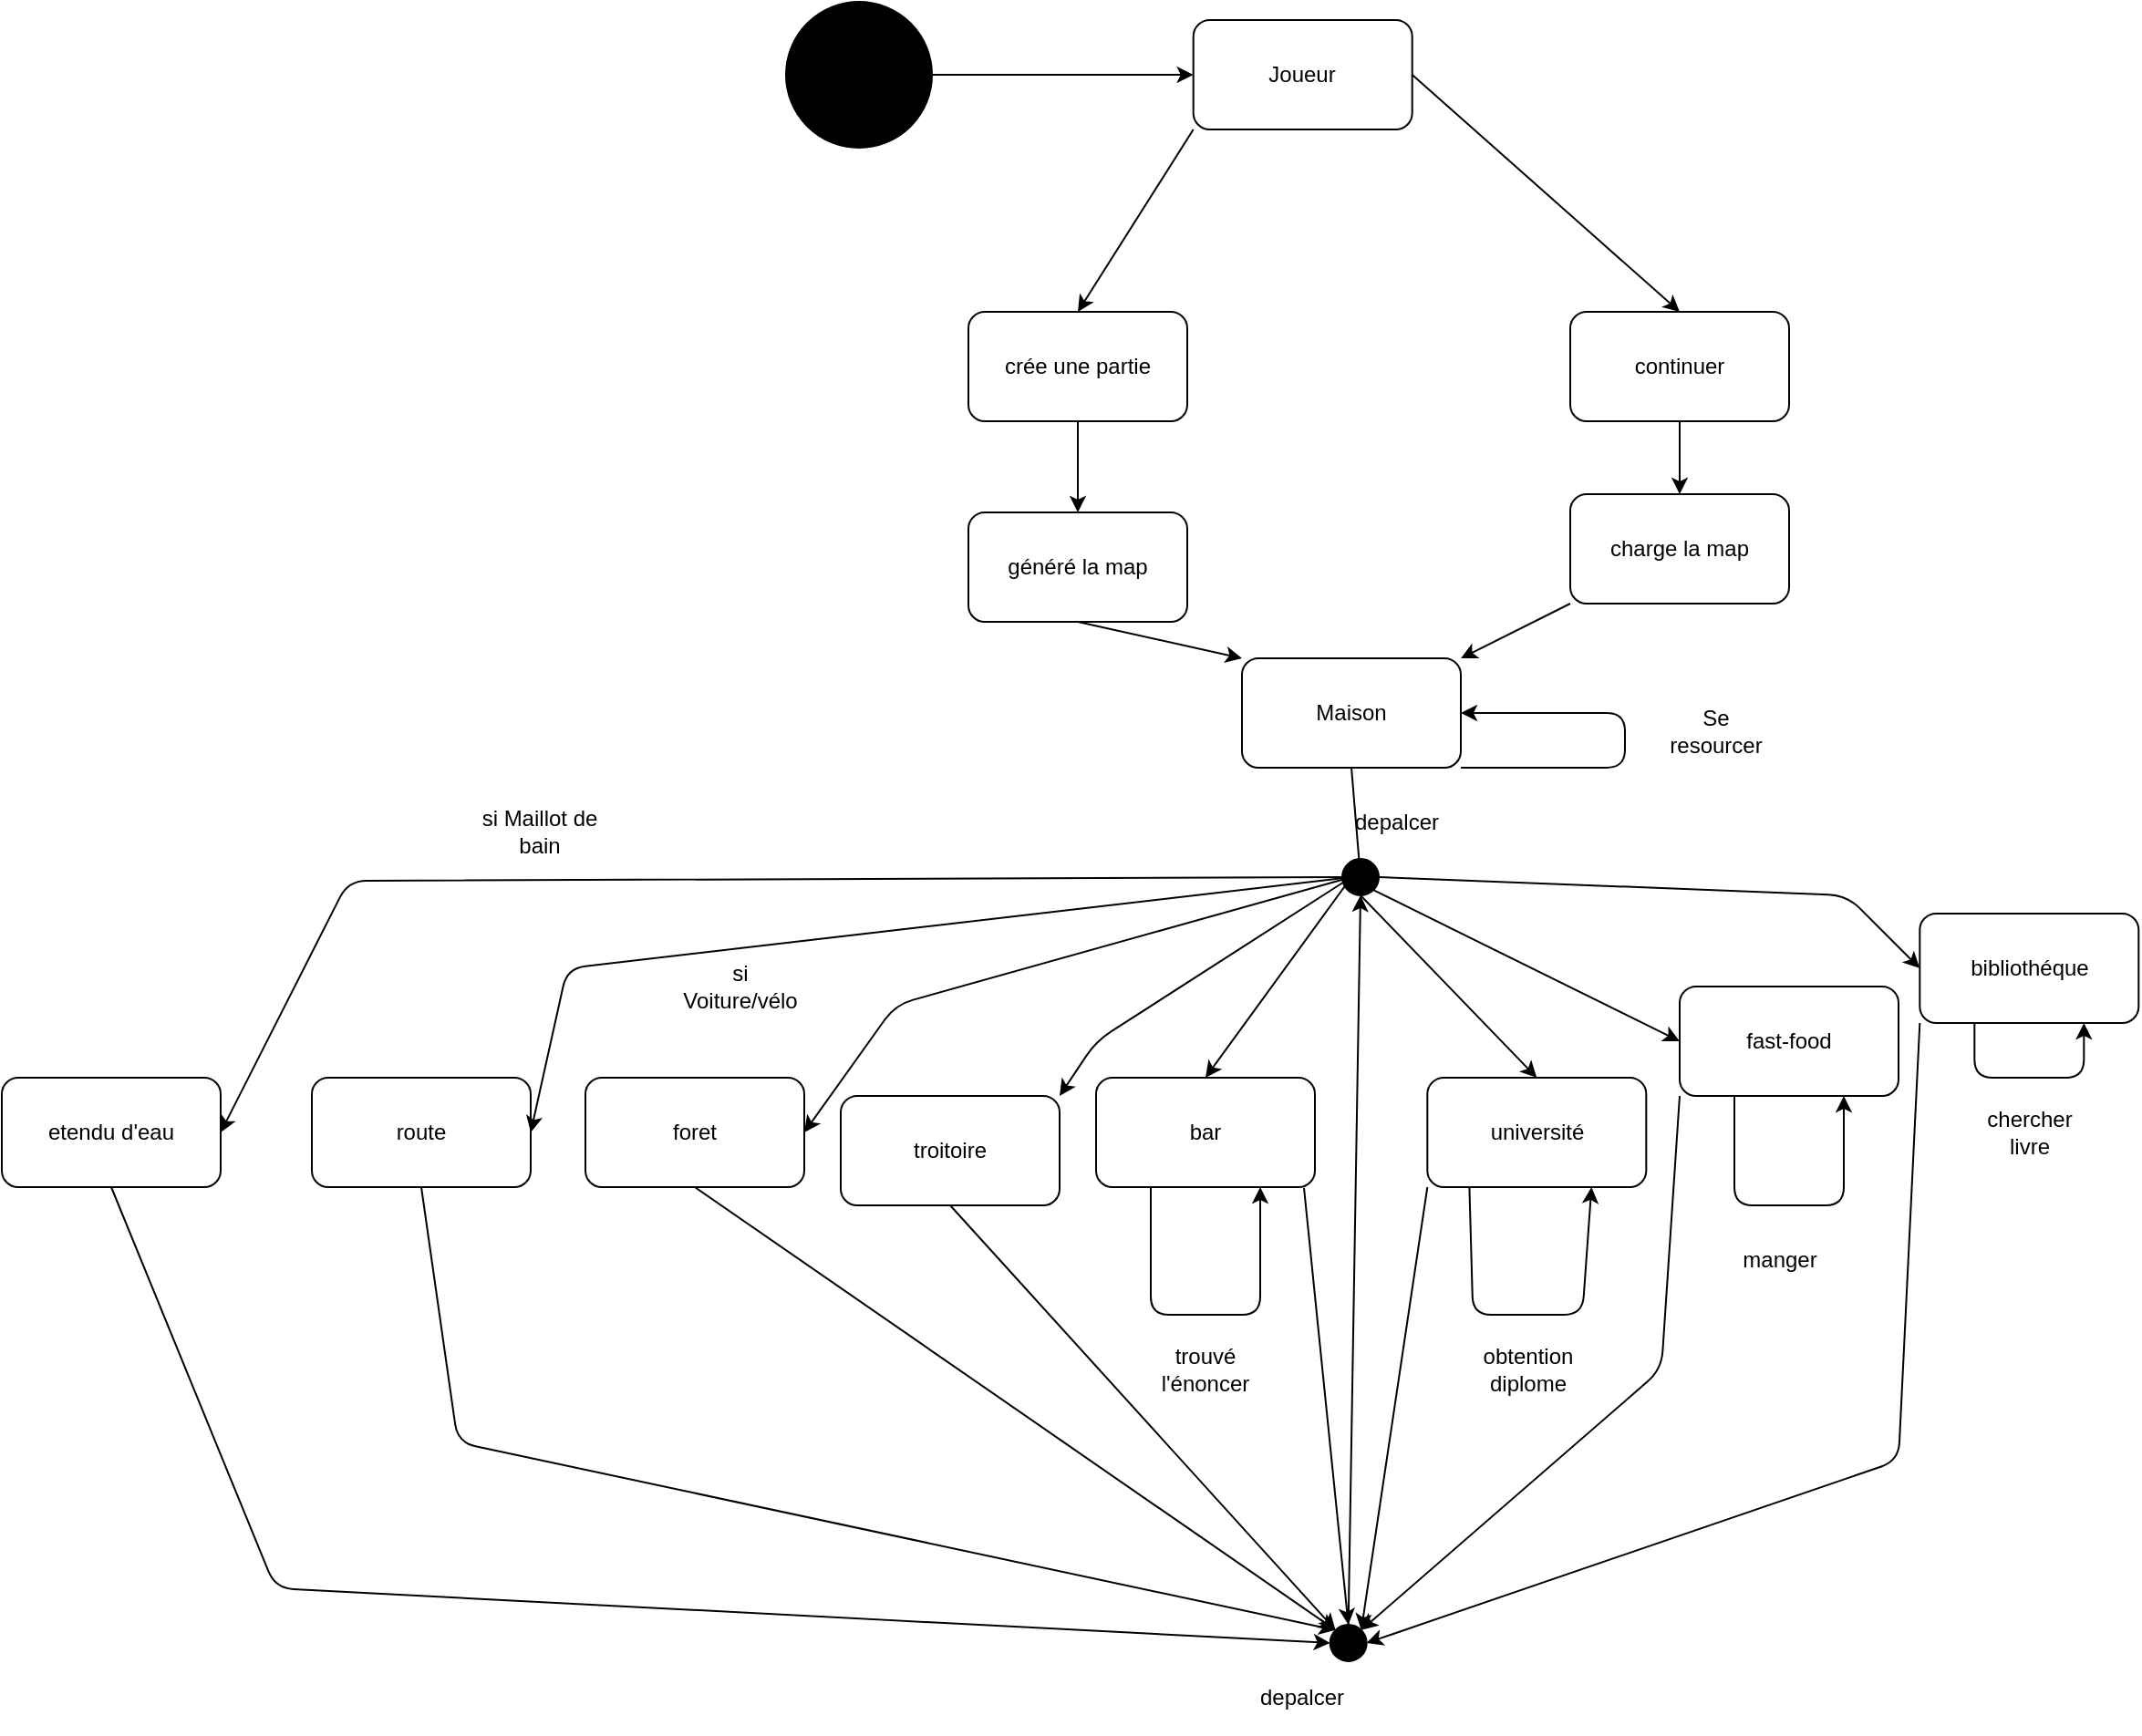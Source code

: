 <mxfile version="14.0.3" type="device"><diagram id="R2lEEEUBdFMjLlhIrx00" name="Page-1"><mxGraphModel dx="2272" dy="1868" grid="1" gridSize="10" guides="1" tooltips="1" connect="1" arrows="1" fold="1" page="1" pageScale="1" pageWidth="850" pageHeight="1100" math="0" shadow="0" extFonts="Permanent Marker^https://fonts.googleapis.com/css?family=Permanent+Marker"><root><mxCell id="0"/><mxCell id="1" parent="0"/><mxCell id="E-CY_r-HKOawPC3uCSxj-2" value="" style="ellipse;whiteSpace=wrap;html=1;aspect=fixed;fillColor=#000000;" vertex="1" parent="1"><mxGeometry x="100" y="-70" width="80" height="80" as="geometry"/></mxCell><mxCell id="E-CY_r-HKOawPC3uCSxj-3" value="Joueur" style="rounded=1;whiteSpace=wrap;html=1;" vertex="1" parent="1"><mxGeometry x="323.34" y="-60" width="120" height="60" as="geometry"/></mxCell><mxCell id="E-CY_r-HKOawPC3uCSxj-4" value="" style="endArrow=classic;html=1;exitX=1;exitY=0.5;exitDx=0;exitDy=0;entryX=0;entryY=0.5;entryDx=0;entryDy=0;" edge="1" parent="1" source="E-CY_r-HKOawPC3uCSxj-2" target="E-CY_r-HKOawPC3uCSxj-3"><mxGeometry width="50" height="50" relative="1" as="geometry"><mxPoint x="190" y="-40" as="sourcePoint"/><mxPoint x="490" y="250" as="targetPoint"/></mxGeometry></mxCell><mxCell id="E-CY_r-HKOawPC3uCSxj-6" value="" style="endArrow=classic;html=1;exitX=1;exitY=0.5;exitDx=0;exitDy=0;entryX=0.5;entryY=0;entryDx=0;entryDy=0;" edge="1" parent="1" source="E-CY_r-HKOawPC3uCSxj-3" target="E-CY_r-HKOawPC3uCSxj-66"><mxGeometry width="50" height="50" relative="1" as="geometry"><mxPoint x="440" y="200" as="sourcePoint"/><mxPoint x="447.985" y="-11.47" as="targetPoint"/></mxGeometry></mxCell><mxCell id="E-CY_r-HKOawPC3uCSxj-7" value="charge la map" style="rounded=1;whiteSpace=wrap;html=1;fillColor=#FFFFFF;" vertex="1" parent="1"><mxGeometry x="530" y="200" width="120" height="60" as="geometry"/></mxCell><mxCell id="E-CY_r-HKOawPC3uCSxj-8" value="généré la map" style="rounded=1;whiteSpace=wrap;html=1;fillColor=#FFFFFF;" vertex="1" parent="1"><mxGeometry x="200" y="210" width="120" height="60" as="geometry"/></mxCell><mxCell id="E-CY_r-HKOawPC3uCSxj-14" value="Maison" style="rounded=1;whiteSpace=wrap;html=1;fillColor=#FFFFFF;" vertex="1" parent="1"><mxGeometry x="350" y="290" width="120" height="60" as="geometry"/></mxCell><mxCell id="E-CY_r-HKOawPC3uCSxj-15" value="" style="endArrow=classic;html=1;exitX=0.5;exitY=1;exitDx=0;exitDy=0;entryX=0;entryY=0;entryDx=0;entryDy=0;" edge="1" parent="1" source="E-CY_r-HKOawPC3uCSxj-8" target="E-CY_r-HKOawPC3uCSxj-14"><mxGeometry width="50" height="50" relative="1" as="geometry"><mxPoint x="400" y="290" as="sourcePoint"/><mxPoint x="450" y="240" as="targetPoint"/></mxGeometry></mxCell><mxCell id="E-CY_r-HKOawPC3uCSxj-16" value="" style="endArrow=classic;html=1;entryX=1;entryY=0;entryDx=0;entryDy=0;exitX=0;exitY=1;exitDx=0;exitDy=0;" edge="1" parent="1" source="E-CY_r-HKOawPC3uCSxj-7" target="E-CY_r-HKOawPC3uCSxj-14"><mxGeometry width="50" height="50" relative="1" as="geometry"><mxPoint x="400" y="290" as="sourcePoint"/><mxPoint x="450" y="240" as="targetPoint"/></mxGeometry></mxCell><mxCell id="E-CY_r-HKOawPC3uCSxj-17" value="" style="endArrow=classic;html=1;entryX=1;entryY=0.5;entryDx=0;entryDy=0;exitX=1;exitY=1;exitDx=0;exitDy=0;" edge="1" parent="1" source="E-CY_r-HKOawPC3uCSxj-14" target="E-CY_r-HKOawPC3uCSxj-14"><mxGeometry width="50" height="50" relative="1" as="geometry"><mxPoint x="400" y="520" as="sourcePoint"/><mxPoint x="450" y="470" as="targetPoint"/><Array as="points"><mxPoint x="560" y="350"/><mxPoint x="560" y="320"/></Array></mxGeometry></mxCell><mxCell id="E-CY_r-HKOawPC3uCSxj-18" value="Se resourcer" style="text;html=1;strokeColor=none;fillColor=none;align=center;verticalAlign=middle;whiteSpace=wrap;rounded=0;" vertex="1" parent="1"><mxGeometry x="580" y="310" width="60" height="40" as="geometry"/></mxCell><mxCell id="E-CY_r-HKOawPC3uCSxj-19" value="bibliothéque" style="rounded=1;whiteSpace=wrap;html=1;fillColor=#FFFFFF;" vertex="1" parent="1"><mxGeometry x="721.66" y="430" width="120" height="60" as="geometry"/></mxCell><mxCell id="E-CY_r-HKOawPC3uCSxj-21" value="depalcer" style="text;html=1;strokeColor=none;fillColor=none;align=center;verticalAlign=middle;whiteSpace=wrap;rounded=0;" vertex="1" parent="1"><mxGeometry x="400" y="360" width="70" height="40" as="geometry"/></mxCell><mxCell id="E-CY_r-HKOawPC3uCSxj-22" value="fast-food" style="rounded=1;whiteSpace=wrap;html=1;fillColor=#FFFFFF;" vertex="1" parent="1"><mxGeometry x="590" y="470" width="120" height="60" as="geometry"/></mxCell><mxCell id="E-CY_r-HKOawPC3uCSxj-24" value="" style="endArrow=none;html=1;exitX=0.5;exitY=1;exitDx=0;exitDy=0;" edge="1" parent="1" source="E-CY_r-HKOawPC3uCSxj-48"><mxGeometry width="50" height="50" relative="1" as="geometry"><mxPoint x="400" y="400" as="sourcePoint"/><mxPoint x="410" y="410" as="targetPoint"/></mxGeometry></mxCell><mxCell id="E-CY_r-HKOawPC3uCSxj-25" value="université" style="rounded=1;whiteSpace=wrap;html=1;fillColor=#FFFFFF;" vertex="1" parent="1"><mxGeometry x="451.66" y="520" width="120" height="60" as="geometry"/></mxCell><mxCell id="E-CY_r-HKOawPC3uCSxj-26" value="bar" style="rounded=1;whiteSpace=wrap;html=1;fillColor=#FFFFFF;" vertex="1" parent="1"><mxGeometry x="270" y="520" width="120" height="60" as="geometry"/></mxCell><mxCell id="E-CY_r-HKOawPC3uCSxj-27" value="" style="endArrow=classic;html=1;entryX=0;entryY=0.5;entryDx=0;entryDy=0;exitX=1;exitY=0.5;exitDx=0;exitDy=0;" edge="1" parent="1" source="E-CY_r-HKOawPC3uCSxj-48" target="E-CY_r-HKOawPC3uCSxj-19"><mxGeometry width="50" height="50" relative="1" as="geometry"><mxPoint x="461.66" y="410" as="sourcePoint"/><mxPoint x="541.66" y="420" as="targetPoint"/><Array as="points"><mxPoint x="681.66" y="420"/></Array></mxGeometry></mxCell><mxCell id="E-CY_r-HKOawPC3uCSxj-28" value="" style="endArrow=classic;html=1;entryX=0;entryY=0.5;entryDx=0;entryDy=0;exitX=1;exitY=1;exitDx=0;exitDy=0;" edge="1" parent="1" source="E-CY_r-HKOawPC3uCSxj-48" target="E-CY_r-HKOawPC3uCSxj-22"><mxGeometry width="50" height="50" relative="1" as="geometry"><mxPoint x="461.66" y="410" as="sourcePoint"/><mxPoint x="551.66" y="350" as="targetPoint"/></mxGeometry></mxCell><mxCell id="E-CY_r-HKOawPC3uCSxj-29" value="" style="endArrow=classic;html=1;entryX=0.5;entryY=0;entryDx=0;entryDy=0;exitX=0.5;exitY=1;exitDx=0;exitDy=0;" edge="1" parent="1" source="E-CY_r-HKOawPC3uCSxj-48" target="E-CY_r-HKOawPC3uCSxj-25"><mxGeometry width="50" height="50" relative="1" as="geometry"><mxPoint x="461.66" y="410" as="sourcePoint"/><mxPoint x="561.66" y="360" as="targetPoint"/></mxGeometry></mxCell><mxCell id="E-CY_r-HKOawPC3uCSxj-30" value="" style="endArrow=classic;html=1;entryX=0.5;entryY=0;entryDx=0;entryDy=0;" edge="1" parent="1" target="E-CY_r-HKOawPC3uCSxj-26"><mxGeometry width="50" height="50" relative="1" as="geometry"><mxPoint x="410" y="410" as="sourcePoint"/><mxPoint x="520" y="370" as="targetPoint"/></mxGeometry></mxCell><mxCell id="E-CY_r-HKOawPC3uCSxj-31" value="troitoire" style="rounded=1;whiteSpace=wrap;html=1;fillColor=#FFFFFF;" vertex="1" parent="1"><mxGeometry x="130" y="530" width="120" height="60" as="geometry"/></mxCell><mxCell id="E-CY_r-HKOawPC3uCSxj-32" value="route" style="rounded=1;whiteSpace=wrap;html=1;fillColor=#FFFFFF;" vertex="1" parent="1"><mxGeometry x="-160" y="520" width="120" height="60" as="geometry"/></mxCell><mxCell id="E-CY_r-HKOawPC3uCSxj-33" value="foret" style="rounded=1;whiteSpace=wrap;html=1;fillColor=#FFFFFF;" vertex="1" parent="1"><mxGeometry x="-10" y="520" width="120" height="60" as="geometry"/></mxCell><mxCell id="E-CY_r-HKOawPC3uCSxj-34" value="" style="endArrow=classic;html=1;entryX=1;entryY=0;entryDx=0;entryDy=0;" edge="1" parent="1" target="E-CY_r-HKOawPC3uCSxj-31"><mxGeometry width="50" height="50" relative="1" as="geometry"><mxPoint x="410" y="410" as="sourcePoint"/><mxPoint x="620" y="350" as="targetPoint"/><Array as="points"><mxPoint x="270" y="500"/></Array></mxGeometry></mxCell><mxCell id="E-CY_r-HKOawPC3uCSxj-35" value="" style="endArrow=classic;html=1;entryX=1;entryY=0.5;entryDx=0;entryDy=0;" edge="1" parent="1" target="E-CY_r-HKOawPC3uCSxj-32"><mxGeometry width="50" height="50" relative="1" as="geometry"><mxPoint x="410" y="410" as="sourcePoint"/><mxPoint x="620" y="350" as="targetPoint"/><Array as="points"><mxPoint x="-20" y="460"/></Array></mxGeometry></mxCell><mxCell id="E-CY_r-HKOawPC3uCSxj-36" value="" style="endArrow=classic;html=1;entryX=1;entryY=0.5;entryDx=0;entryDy=0;" edge="1" parent="1" target="E-CY_r-HKOawPC3uCSxj-33"><mxGeometry width="50" height="50" relative="1" as="geometry"><mxPoint x="410" y="410" as="sourcePoint"/><mxPoint x="620" y="350" as="targetPoint"/><Array as="points"><mxPoint x="160" y="480"/></Array></mxGeometry></mxCell><mxCell id="E-CY_r-HKOawPC3uCSxj-37" value="" style="endArrow=classic;html=1;entryX=0.75;entryY=1;entryDx=0;entryDy=0;exitX=0.25;exitY=1;exitDx=0;exitDy=0;" edge="1" parent="1" source="E-CY_r-HKOawPC3uCSxj-19" target="E-CY_r-HKOawPC3uCSxj-19"><mxGeometry width="50" height="50" relative="1" as="geometry"><mxPoint x="741.66" y="510" as="sourcePoint"/><mxPoint x="791.66" y="480" as="targetPoint"/><Array as="points"><mxPoint x="751.66" y="520"/><mxPoint x="811.66" y="520"/></Array></mxGeometry></mxCell><mxCell id="E-CY_r-HKOawPC3uCSxj-38" value="chercher livre" style="text;html=1;strokeColor=none;fillColor=none;align=center;verticalAlign=middle;whiteSpace=wrap;rounded=0;" vertex="1" parent="1"><mxGeometry x="746.66" y="530" width="70" height="40" as="geometry"/></mxCell><mxCell id="E-CY_r-HKOawPC3uCSxj-39" value="" style="endArrow=classic;html=1;entryX=0.75;entryY=1;entryDx=0;entryDy=0;exitX=0.25;exitY=1;exitDx=0;exitDy=0;" edge="1" parent="1" source="E-CY_r-HKOawPC3uCSxj-22" target="E-CY_r-HKOawPC3uCSxj-22"><mxGeometry width="50" height="50" relative="1" as="geometry"><mxPoint x="601.66" y="530" as="sourcePoint"/><mxPoint x="661.66" y="530" as="targetPoint"/><Array as="points"><mxPoint x="620" y="590"/><mxPoint x="680" y="590"/></Array></mxGeometry></mxCell><mxCell id="E-CY_r-HKOawPC3uCSxj-40" value="manger" style="text;html=1;strokeColor=none;fillColor=none;align=center;verticalAlign=middle;whiteSpace=wrap;rounded=0;" vertex="1" parent="1"><mxGeometry x="610" y="600" width="70" height="40" as="geometry"/></mxCell><mxCell id="E-CY_r-HKOawPC3uCSxj-41" value="" style="endArrow=classic;html=1;entryX=0.75;entryY=1;entryDx=0;entryDy=0;exitX=0.192;exitY=1;exitDx=0;exitDy=0;exitPerimeter=0;" edge="1" parent="1" source="E-CY_r-HKOawPC3uCSxj-25" target="E-CY_r-HKOawPC3uCSxj-25"><mxGeometry width="50" height="50" relative="1" as="geometry"><mxPoint x="476.66" y="590" as="sourcePoint"/><mxPoint x="536.66" y="590" as="targetPoint"/><Array as="points"><mxPoint x="476.66" y="650"/><mxPoint x="536.66" y="650"/></Array></mxGeometry></mxCell><mxCell id="E-CY_r-HKOawPC3uCSxj-42" value="obtention diplome" style="text;html=1;strokeColor=none;fillColor=none;align=center;verticalAlign=middle;whiteSpace=wrap;rounded=0;" vertex="1" parent="1"><mxGeometry x="471.66" y="660" width="70" height="40" as="geometry"/></mxCell><mxCell id="E-CY_r-HKOawPC3uCSxj-43" value="" style="endArrow=classic;html=1;entryX=0.75;entryY=1;entryDx=0;entryDy=0;exitX=0.25;exitY=1;exitDx=0;exitDy=0;" edge="1" parent="1" source="E-CY_r-HKOawPC3uCSxj-26" target="E-CY_r-HKOawPC3uCSxj-26"><mxGeometry width="50" height="50" relative="1" as="geometry"><mxPoint x="300" y="590" as="sourcePoint"/><mxPoint x="360" y="590" as="targetPoint"/><Array as="points"><mxPoint x="300" y="650"/><mxPoint x="360" y="650"/></Array></mxGeometry></mxCell><mxCell id="E-CY_r-HKOawPC3uCSxj-44" value="trouvé l'énoncer" style="text;html=1;strokeColor=none;fillColor=none;align=center;verticalAlign=middle;whiteSpace=wrap;rounded=0;" vertex="1" parent="1"><mxGeometry x="295" y="660" width="70" height="40" as="geometry"/></mxCell><mxCell id="E-CY_r-HKOawPC3uCSxj-46" value="etendu d'eau" style="rounded=1;whiteSpace=wrap;html=1;fillColor=#FFFFFF;" vertex="1" parent="1"><mxGeometry x="-330" y="520" width="120" height="60" as="geometry"/></mxCell><mxCell id="E-CY_r-HKOawPC3uCSxj-47" value="" style="endArrow=classic;html=1;entryX=1;entryY=0.5;entryDx=0;entryDy=0;" edge="1" parent="1" source="E-CY_r-HKOawPC3uCSxj-48" target="E-CY_r-HKOawPC3uCSxj-46"><mxGeometry width="50" height="50" relative="1" as="geometry"><mxPoint x="410" y="410" as="sourcePoint"/><mxPoint x="620" y="330" as="targetPoint"/><Array as="points"><mxPoint x="-140" y="412"/></Array></mxGeometry></mxCell><mxCell id="E-CY_r-HKOawPC3uCSxj-51" value="" style="ellipse;whiteSpace=wrap;html=1;aspect=fixed;fillColor=#000000;" vertex="1" parent="1"><mxGeometry x="398.34" y="820" width="20" height="20" as="geometry"/></mxCell><mxCell id="E-CY_r-HKOawPC3uCSxj-52" value="depalcer" style="text;html=1;strokeColor=none;fillColor=none;align=center;verticalAlign=middle;whiteSpace=wrap;rounded=0;" vertex="1" parent="1"><mxGeometry x="348.34" y="840" width="70" height="40" as="geometry"/></mxCell><mxCell id="E-CY_r-HKOawPC3uCSxj-53" value="" style="endArrow=classic;html=1;exitX=0.5;exitY=1;exitDx=0;exitDy=0;entryX=0;entryY=0.5;entryDx=0;entryDy=0;" edge="1" parent="1" source="E-CY_r-HKOawPC3uCSxj-46" target="E-CY_r-HKOawPC3uCSxj-51"><mxGeometry width="50" height="50" relative="1" as="geometry"><mxPoint x="270" y="740" as="sourcePoint"/><mxPoint x="320" y="690" as="targetPoint"/><Array as="points"><mxPoint x="-180" y="800"/></Array></mxGeometry></mxCell><mxCell id="E-CY_r-HKOawPC3uCSxj-48" value="" style="ellipse;whiteSpace=wrap;html=1;aspect=fixed;fillColor=#000000;" vertex="1" parent="1"><mxGeometry x="405" y="400" width="20" height="20" as="geometry"/></mxCell><mxCell id="E-CY_r-HKOawPC3uCSxj-54" value="" style="endArrow=none;html=1;exitX=0.5;exitY=1;exitDx=0;exitDy=0;" edge="1" parent="1" source="E-CY_r-HKOawPC3uCSxj-14" target="E-CY_r-HKOawPC3uCSxj-48"><mxGeometry width="50" height="50" relative="1" as="geometry"><mxPoint x="410" y="350" as="sourcePoint"/><mxPoint x="410" y="410" as="targetPoint"/></mxGeometry></mxCell><mxCell id="E-CY_r-HKOawPC3uCSxj-55" value="" style="endArrow=classic;html=1;exitX=0.5;exitY=1;exitDx=0;exitDy=0;entryX=0;entryY=0;entryDx=0;entryDy=0;" edge="1" parent="1" source="E-CY_r-HKOawPC3uCSxj-32" target="E-CY_r-HKOawPC3uCSxj-51"><mxGeometry width="50" height="50" relative="1" as="geometry"><mxPoint x="270" y="550" as="sourcePoint"/><mxPoint x="320" y="500" as="targetPoint"/><Array as="points"><mxPoint x="-80" y="720"/></Array></mxGeometry></mxCell><mxCell id="E-CY_r-HKOawPC3uCSxj-56" value="" style="endArrow=classic;html=1;exitX=0.5;exitY=1;exitDx=0;exitDy=0;entryX=0;entryY=0;entryDx=0;entryDy=0;" edge="1" parent="1" source="E-CY_r-HKOawPC3uCSxj-33" target="E-CY_r-HKOawPC3uCSxj-51"><mxGeometry width="50" height="50" relative="1" as="geometry"><mxPoint x="270" y="550" as="sourcePoint"/><mxPoint x="320" y="500" as="targetPoint"/></mxGeometry></mxCell><mxCell id="E-CY_r-HKOawPC3uCSxj-57" value="" style="endArrow=classic;html=1;exitX=0.5;exitY=1;exitDx=0;exitDy=0;entryX=0;entryY=0;entryDx=0;entryDy=0;" edge="1" parent="1" source="E-CY_r-HKOawPC3uCSxj-31" target="E-CY_r-HKOawPC3uCSxj-51"><mxGeometry width="50" height="50" relative="1" as="geometry"><mxPoint x="270" y="550" as="sourcePoint"/><mxPoint x="320" y="500" as="targetPoint"/></mxGeometry></mxCell><mxCell id="E-CY_r-HKOawPC3uCSxj-58" value="" style="endArrow=classic;html=1;exitX=0.5;exitY=0;exitDx=0;exitDy=0;entryX=0.5;entryY=1;entryDx=0;entryDy=0;" edge="1" parent="1" source="E-CY_r-HKOawPC3uCSxj-51" target="E-CY_r-HKOawPC3uCSxj-48"><mxGeometry width="50" height="50" relative="1" as="geometry"><mxPoint x="270" y="550" as="sourcePoint"/><mxPoint x="320" y="500" as="targetPoint"/></mxGeometry></mxCell><mxCell id="E-CY_r-HKOawPC3uCSxj-59" value="" style="endArrow=classic;html=1;exitX=0.95;exitY=1.008;exitDx=0;exitDy=0;exitPerimeter=0;entryX=0.5;entryY=0;entryDx=0;entryDy=0;" edge="1" parent="1" source="E-CY_r-HKOawPC3uCSxj-26" target="E-CY_r-HKOawPC3uCSxj-51"><mxGeometry width="50" height="50" relative="1" as="geometry"><mxPoint x="270" y="550" as="sourcePoint"/><mxPoint x="320" y="500" as="targetPoint"/></mxGeometry></mxCell><mxCell id="E-CY_r-HKOawPC3uCSxj-60" value="" style="endArrow=classic;html=1;entryX=1;entryY=0;entryDx=0;entryDy=0;exitX=0;exitY=1;exitDx=0;exitDy=0;" edge="1" parent="1" source="E-CY_r-HKOawPC3uCSxj-25" target="E-CY_r-HKOawPC3uCSxj-51"><mxGeometry width="50" height="50" relative="1" as="geometry"><mxPoint x="270" y="550" as="sourcePoint"/><mxPoint x="320" y="500" as="targetPoint"/></mxGeometry></mxCell><mxCell id="E-CY_r-HKOawPC3uCSxj-61" value="" style="endArrow=classic;html=1;exitX=0;exitY=1;exitDx=0;exitDy=0;entryX=1;entryY=0;entryDx=0;entryDy=0;" edge="1" parent="1" source="E-CY_r-HKOawPC3uCSxj-22" target="E-CY_r-HKOawPC3uCSxj-51"><mxGeometry width="50" height="50" relative="1" as="geometry"><mxPoint x="270" y="550" as="sourcePoint"/><mxPoint x="320" y="500" as="targetPoint"/><Array as="points"><mxPoint x="580" y="680"/></Array></mxGeometry></mxCell><mxCell id="E-CY_r-HKOawPC3uCSxj-62" value="" style="endArrow=classic;html=1;entryX=1;entryY=0.5;entryDx=0;entryDy=0;exitX=0;exitY=1;exitDx=0;exitDy=0;" edge="1" parent="1" source="E-CY_r-HKOawPC3uCSxj-19" target="E-CY_r-HKOawPC3uCSxj-51"><mxGeometry width="50" height="50" relative="1" as="geometry"><mxPoint x="270" y="550" as="sourcePoint"/><mxPoint x="320" y="500" as="targetPoint"/><Array as="points"><mxPoint x="710" y="730"/></Array></mxGeometry></mxCell><mxCell id="E-CY_r-HKOawPC3uCSxj-63" value="si Maillot de bain" style="text;html=1;strokeColor=none;fillColor=none;align=center;verticalAlign=middle;whiteSpace=wrap;rounded=0;" vertex="1" parent="1"><mxGeometry x="-80" y="360" width="90" height="50" as="geometry"/></mxCell><mxCell id="E-CY_r-HKOawPC3uCSxj-64" value="si Voiture/vélo" style="text;html=1;strokeColor=none;fillColor=none;align=center;verticalAlign=middle;whiteSpace=wrap;rounded=0;" vertex="1" parent="1"><mxGeometry x="40" y="450" width="70" height="40" as="geometry"/></mxCell><mxCell id="E-CY_r-HKOawPC3uCSxj-65" value="crée une partie" style="rounded=1;whiteSpace=wrap;html=1;fillColor=#FFFFFF;" vertex="1" parent="1"><mxGeometry x="200" y="100" width="120" height="60" as="geometry"/></mxCell><mxCell id="E-CY_r-HKOawPC3uCSxj-66" value="continuer" style="rounded=1;whiteSpace=wrap;html=1;fillColor=#FFFFFF;" vertex="1" parent="1"><mxGeometry x="530" y="100" width="120" height="60" as="geometry"/></mxCell><mxCell id="E-CY_r-HKOawPC3uCSxj-69" value="" style="endArrow=classic;html=1;exitX=0;exitY=1;exitDx=0;exitDy=0;entryX=0.5;entryY=0;entryDx=0;entryDy=0;" edge="1" parent="1" source="E-CY_r-HKOawPC3uCSxj-3" target="E-CY_r-HKOawPC3uCSxj-65"><mxGeometry width="50" height="50" relative="1" as="geometry"><mxPoint x="270" y="90" as="sourcePoint"/><mxPoint x="320" y="40" as="targetPoint"/></mxGeometry></mxCell><mxCell id="E-CY_r-HKOawPC3uCSxj-70" value="" style="endArrow=classic;html=1;entryX=0.5;entryY=0;entryDx=0;entryDy=0;exitX=0.5;exitY=1;exitDx=0;exitDy=0;" edge="1" parent="1" source="E-CY_r-HKOawPC3uCSxj-65" target="E-CY_r-HKOawPC3uCSxj-8"><mxGeometry width="50" height="50" relative="1" as="geometry"><mxPoint x="270" y="90" as="sourcePoint"/><mxPoint x="320" y="40" as="targetPoint"/></mxGeometry></mxCell><mxCell id="E-CY_r-HKOawPC3uCSxj-71" value="" style="endArrow=classic;html=1;entryX=0.5;entryY=0;entryDx=0;entryDy=0;exitX=0.5;exitY=1;exitDx=0;exitDy=0;" edge="1" parent="1" source="E-CY_r-HKOawPC3uCSxj-66" target="E-CY_r-HKOawPC3uCSxj-7"><mxGeometry width="50" height="50" relative="1" as="geometry"><mxPoint x="270" y="90" as="sourcePoint"/><mxPoint x="320" y="40" as="targetPoint"/></mxGeometry></mxCell></root></mxGraphModel></diagram></mxfile>